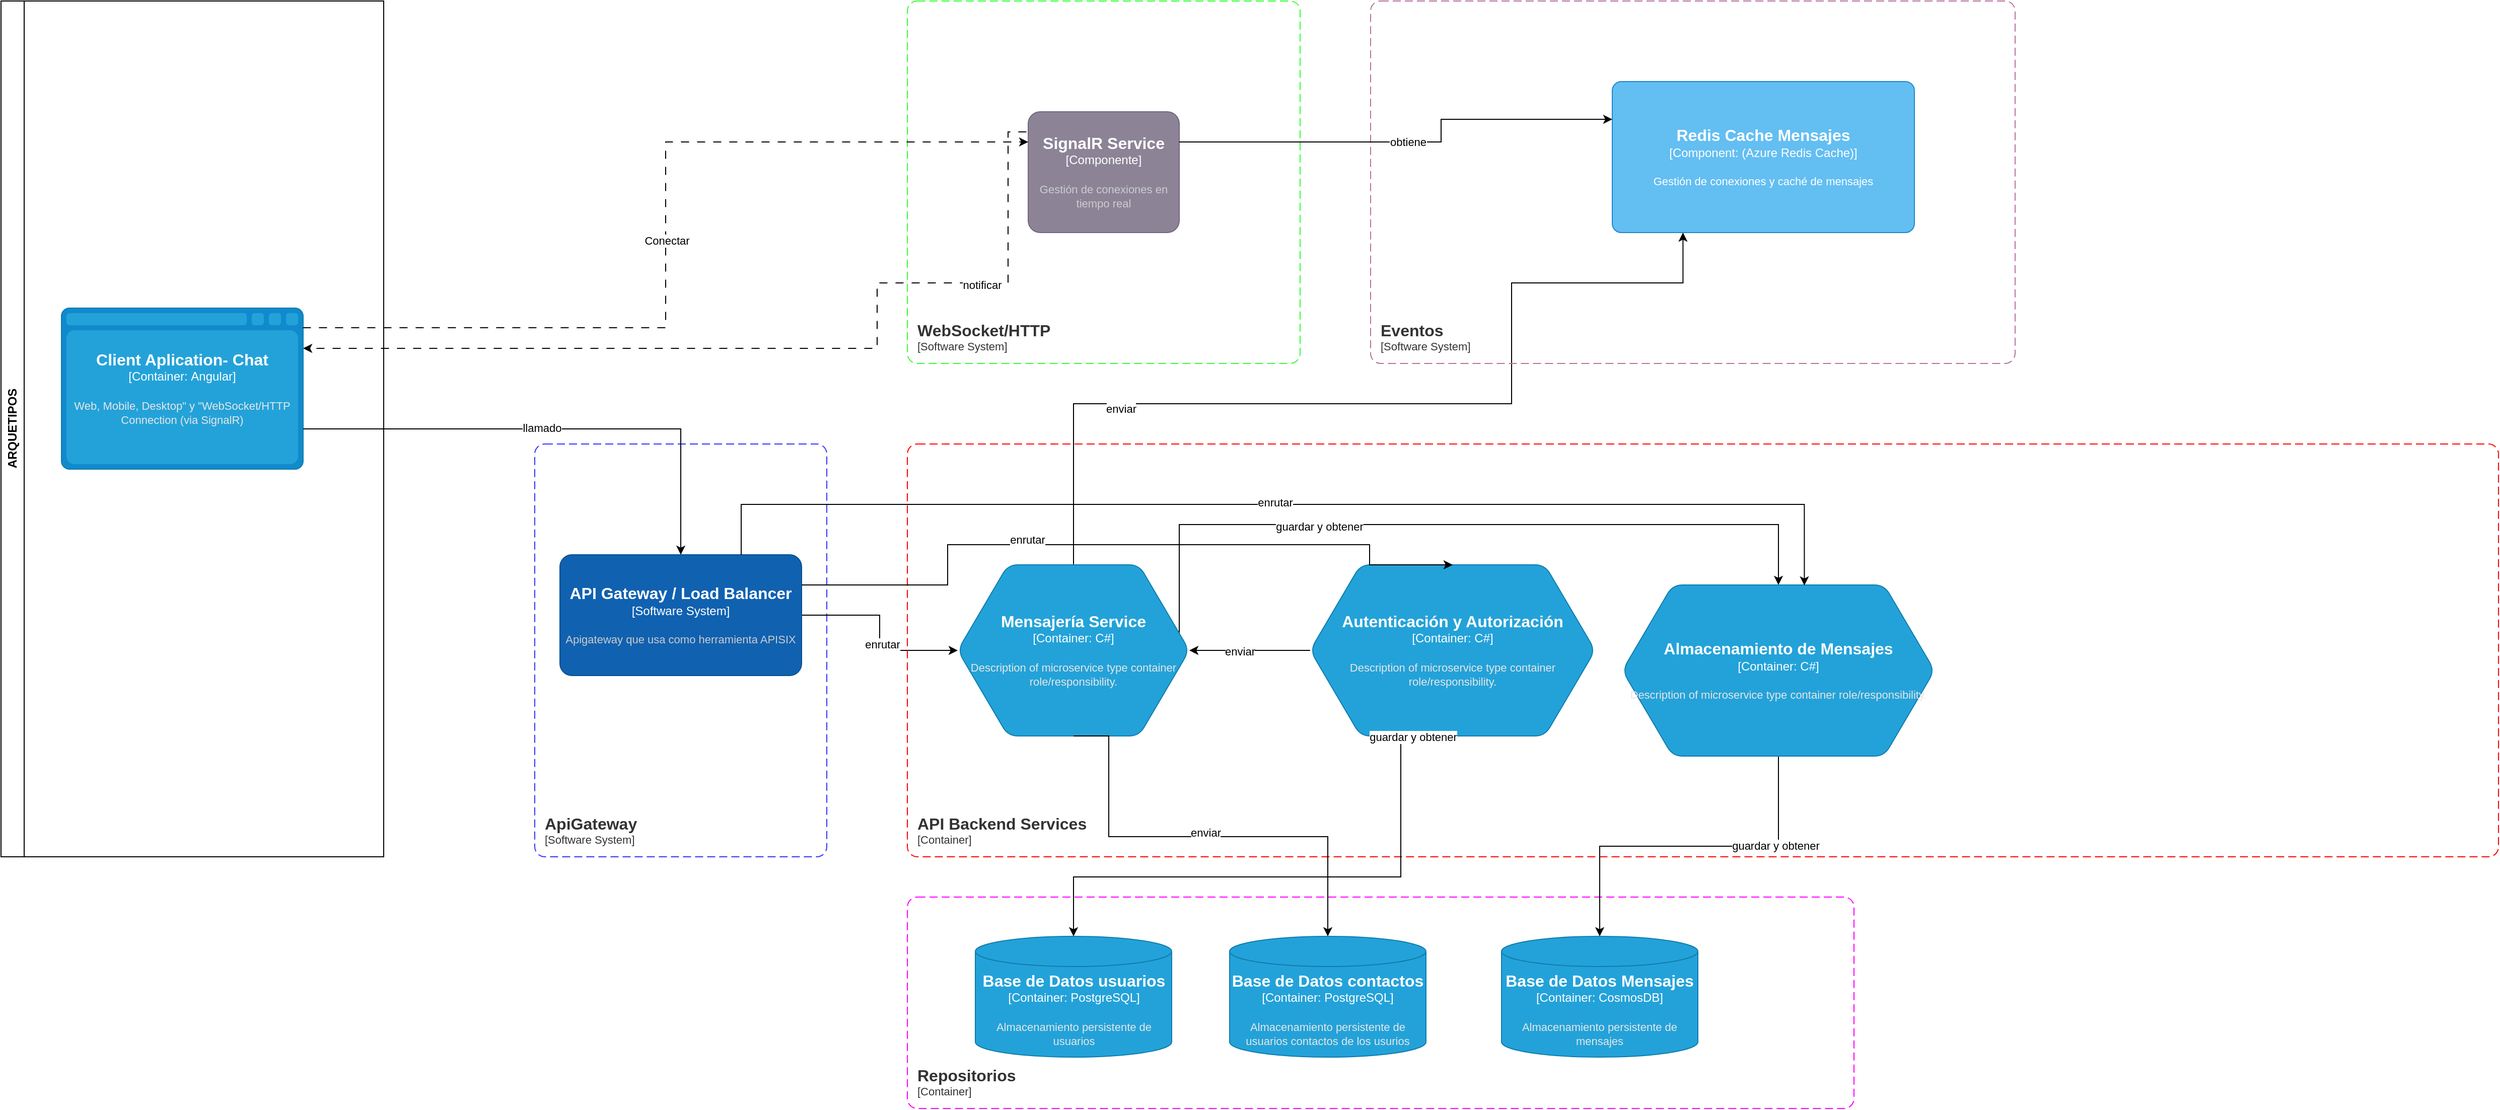 <mxfile version="24.7.12">
  <diagram name="Página-1" id="nyKuOgUTFun6SCa8rSzU">
    <mxGraphModel dx="3217" dy="1287" grid="1" gridSize="10" guides="1" tooltips="1" connect="1" arrows="1" fold="1" page="1" pageScale="1" pageWidth="827" pageHeight="1169" math="0" shadow="0">
      <root>
        <mxCell id="0" />
        <mxCell id="1" parent="0" />
        <mxCell id="nwlU-YDam0vRjaBJBYIT-4" value="ARQUETIPOS" style="swimlane;horizontal=0;whiteSpace=wrap;html=1;" parent="1" vertex="1">
          <mxGeometry x="-390" y="120" width="380" height="850" as="geometry">
            <mxRectangle x="-390" y="120" width="40" height="240" as="alternateBounds" />
          </mxGeometry>
        </mxCell>
        <object placeholders="1" c4Name="Client Aplication- Chat" c4Type="Container" c4Technology="Angular" c4Description="Web, Mobile, Desktop&quot; y &quot;WebSocket/HTTP Connection (via SignalR)" label="&lt;font style=&quot;font-size: 16px&quot;&gt;&lt;b&gt;%c4Name%&lt;/b&gt;&lt;/font&gt;&lt;div&gt;[%c4Type%:&amp;nbsp;%c4Technology%]&lt;/div&gt;&lt;br&gt;&lt;div&gt;&lt;font style=&quot;font-size: 11px&quot;&gt;&lt;font color=&quot;#E6E6E6&quot;&gt;%c4Description%&lt;/font&gt;&lt;/div&gt;" id="nwlU-YDam0vRjaBJBYIT-2">
          <mxCell style="shape=mxgraph.c4.webBrowserContainer2;whiteSpace=wrap;html=1;boundedLbl=1;rounded=0;labelBackgroundColor=none;strokeColor=#118ACD;fillColor=#23A2D9;strokeColor=#118ACD;strokeColor2=#0E7DAD;fontSize=12;fontColor=#ffffff;align=center;metaEdit=1;points=[[0.5,0,0],[1,0.25,0],[1,0.5,0],[1,0.75,0],[0.5,1,0],[0,0.75,0],[0,0.5,0],[0,0.25,0]];resizable=0;" parent="nwlU-YDam0vRjaBJBYIT-4" vertex="1">
            <mxGeometry x="60" y="305" width="240" height="160" as="geometry" />
          </mxCell>
        </object>
        <object placeholders="1" c4Name="ApiGateway" c4Type="SystemScopeBoundary" c4Application="Software System" label="&lt;font style=&quot;font-size: 16px&quot;&gt;&lt;b&gt;&lt;div style=&quot;text-align: left&quot;&gt;%c4Name%&lt;/div&gt;&lt;/b&gt;&lt;/font&gt;&lt;div style=&quot;text-align: left&quot;&gt;[%c4Application%]&lt;/div&gt;" id="nwlU-YDam0vRjaBJBYIT-12">
          <mxCell style="rounded=1;fontSize=11;whiteSpace=wrap;html=1;dashed=1;arcSize=20;fillColor=none;strokeColor=#3333FF;fontColor=#333333;labelBackgroundColor=none;align=left;verticalAlign=bottom;labelBorderColor=none;spacingTop=0;spacing=10;dashPattern=8 4;metaEdit=1;rotatable=0;perimeter=rectanglePerimeter;noLabel=0;labelPadding=0;allowArrows=0;connectable=0;expand=0;recursiveResize=0;editable=1;pointerEvents=0;absoluteArcSize=1;points=[[0.25,0,0],[0.5,0,0],[0.75,0,0],[1,0.25,0],[1,0.5,0],[1,0.75,0],[0.75,1,0],[0.5,1,0],[0.25,1,0],[0,0.75,0],[0,0.5,0],[0,0.25,0]];" parent="1" vertex="1">
            <mxGeometry x="140" y="560" width="290" height="410" as="geometry" />
          </mxCell>
        </object>
        <mxCell id="nwlU-YDam0vRjaBJBYIT-18" style="edgeStyle=orthogonalEdgeStyle;rounded=0;orthogonalLoop=1;jettySize=auto;html=1;" parent="1" source="nwlU-YDam0vRjaBJBYIT-13" target="nwlU-YDam0vRjaBJBYIT-17" edge="1">
          <mxGeometry relative="1" as="geometry" />
        </mxCell>
        <mxCell id="nwlU-YDam0vRjaBJBYIT-73" value="enrutar" style="edgeLabel;html=1;align=center;verticalAlign=middle;resizable=0;points=[];" parent="nwlU-YDam0vRjaBJBYIT-18" vertex="1" connectable="0">
          <mxGeometry x="0.119" y="2" relative="1" as="geometry">
            <mxPoint as="offset" />
          </mxGeometry>
        </mxCell>
        <object placeholders="1" c4Name="API Gateway / Load Balancer      " c4Type="Software System" c4Description="Apigateway que usa como herramienta APISIX" label="&lt;font style=&quot;font-size: 16px&quot;&gt;&lt;b&gt;%c4Name%&lt;/b&gt;&lt;/font&gt;&lt;div&gt;[%c4Type%]&lt;/div&gt;&lt;br&gt;&lt;div&gt;&lt;font style=&quot;font-size: 11px&quot;&gt;&lt;font color=&quot;#cccccc&quot;&gt;%c4Description%&lt;/font&gt;&lt;/div&gt;" id="nwlU-YDam0vRjaBJBYIT-13">
          <mxCell style="rounded=1;whiteSpace=wrap;html=1;labelBackgroundColor=none;fillColor=#1061B0;fontColor=#ffffff;align=center;arcSize=10;strokeColor=#0D5091;metaEdit=1;resizable=0;points=[[0.25,0,0],[0.5,0,0],[0.75,0,0],[1,0.25,0],[1,0.5,0],[1,0.75,0],[0.75,1,0],[0.5,1,0],[0.25,1,0],[0,0.75,0],[0,0.5,0],[0,0.25,0]];" parent="1" vertex="1">
            <mxGeometry x="165" y="670" width="240" height="120" as="geometry" />
          </mxCell>
        </object>
        <mxCell id="nwlU-YDam0vRjaBJBYIT-15" style="edgeStyle=orthogonalEdgeStyle;rounded=0;orthogonalLoop=1;jettySize=auto;html=1;exitX=1;exitY=0.75;exitDx=0;exitDy=0;exitPerimeter=0;" parent="1" source="nwlU-YDam0vRjaBJBYIT-2" target="nwlU-YDam0vRjaBJBYIT-13" edge="1">
          <mxGeometry relative="1" as="geometry" />
        </mxCell>
        <mxCell id="nwlU-YDam0vRjaBJBYIT-72" value="llamado" style="edgeLabel;html=1;align=center;verticalAlign=middle;resizable=0;points=[];" parent="nwlU-YDam0vRjaBJBYIT-15" vertex="1" connectable="0">
          <mxGeometry x="-0.052" y="1" relative="1" as="geometry">
            <mxPoint as="offset" />
          </mxGeometry>
        </mxCell>
        <object placeholders="1" c4Name="API Backend Services" c4Type="ContainerScopeBoundary" c4Application="Container" label="&lt;font style=&quot;font-size: 16px&quot;&gt;&lt;b&gt;&lt;div style=&quot;text-align: left&quot;&gt;%c4Name%&lt;/div&gt;&lt;/b&gt;&lt;/font&gt;&lt;div style=&quot;text-align: left&quot;&gt;[%c4Application%]&lt;/div&gt;" id="nwlU-YDam0vRjaBJBYIT-16">
          <mxCell style="rounded=1;fontSize=11;whiteSpace=wrap;html=1;dashed=1;arcSize=20;fillColor=none;strokeColor=#FF0000;fontColor=#333333;labelBackgroundColor=none;align=left;verticalAlign=bottom;labelBorderColor=none;spacingTop=0;spacing=10;dashPattern=8 4;metaEdit=1;rotatable=0;perimeter=rectanglePerimeter;noLabel=0;labelPadding=0;allowArrows=0;connectable=0;expand=0;recursiveResize=0;editable=1;pointerEvents=0;absoluteArcSize=1;points=[[0.25,0,0],[0.5,0,0],[0.75,0,0],[1,0.25,0],[1,0.5,0],[1,0.75,0],[0.75,1,0],[0.5,1,0],[0.25,1,0],[0,0.75,0],[0,0.5,0],[0,0.25,0]];" parent="1" vertex="1">
            <mxGeometry x="510" y="560" width="1580" height="410" as="geometry" />
          </mxCell>
        </object>
        <mxCell id="nwlU-YDam0vRjaBJBYIT-23" style="edgeStyle=orthogonalEdgeStyle;rounded=0;orthogonalLoop=1;jettySize=auto;html=1;entryX=0.234;entryY=1;entryDx=0;entryDy=0;entryPerimeter=0;" parent="1" source="nwlU-YDam0vRjaBJBYIT-17" target="nwlU-YDam0vRjaBJBYIT-54" edge="1">
          <mxGeometry relative="1" as="geometry">
            <Array as="points">
              <mxPoint x="675" y="520" />
              <mxPoint x="1110" y="520" />
              <mxPoint x="1110" y="400" />
              <mxPoint x="1280" y="400" />
            </Array>
          </mxGeometry>
        </mxCell>
        <mxCell id="nwlU-YDam0vRjaBJBYIT-74" value="enviar" style="edgeLabel;html=1;align=center;verticalAlign=middle;resizable=0;points=[];" parent="nwlU-YDam0vRjaBJBYIT-23" vertex="1" connectable="0">
          <mxGeometry x="-0.557" y="-5" relative="1" as="geometry">
            <mxPoint as="offset" />
          </mxGeometry>
        </mxCell>
        <mxCell id="nwlU-YDam0vRjaBJBYIT-32" style="edgeStyle=orthogonalEdgeStyle;rounded=0;orthogonalLoop=1;jettySize=auto;html=1;entryX=0.5;entryY=0;entryDx=0;entryDy=0;entryPerimeter=0;" parent="1" source="nwlU-YDam0vRjaBJBYIT-17" target="nwlU-YDam0vRjaBJBYIT-41" edge="1">
          <mxGeometry relative="1" as="geometry">
            <mxPoint x="1170" y="820" as="targetPoint" />
            <Array as="points">
              <mxPoint x="780" y="640" />
              <mxPoint x="1375" y="640" />
            </Array>
          </mxGeometry>
        </mxCell>
        <mxCell id="nwlU-YDam0vRjaBJBYIT-75" value="guardar y obtener" style="edgeLabel;html=1;align=center;verticalAlign=middle;resizable=0;points=[];" parent="nwlU-YDam0vRjaBJBYIT-32" vertex="1" connectable="0">
          <mxGeometry x="-0.354" y="-2" relative="1" as="geometry">
            <mxPoint as="offset" />
          </mxGeometry>
        </mxCell>
        <object placeholders="1" c4Name="Mensajería Service" c4Type="Container" c4Technology="C#" c4Description="Description of microservice type container role/responsibility." label="&lt;font style=&quot;font-size: 16px&quot;&gt;&lt;b&gt;%c4Name%&lt;/b&gt;&lt;/font&gt;&lt;div&gt;[%c4Type%:&amp;nbsp;%c4Technology%]&lt;/div&gt;&lt;br&gt;&lt;div&gt;&lt;font style=&quot;font-size: 11px&quot;&gt;&lt;font color=&quot;#E6E6E6&quot;&gt;%c4Description%&lt;/font&gt;&lt;/div&gt;" id="nwlU-YDam0vRjaBJBYIT-17">
          <mxCell style="shape=hexagon;size=50;perimeter=hexagonPerimeter2;whiteSpace=wrap;html=1;fixedSize=1;rounded=1;labelBackgroundColor=none;fillColor=#23A2D9;fontSize=12;fontColor=#ffffff;align=center;strokeColor=#0E7DAD;metaEdit=1;points=[[0.5,0,0],[1,0.25,0],[1,0.5,0],[1,0.75,0],[0.5,1,0],[0,0.75,0],[0,0.5,0],[0,0.25,0]];resizable=1;" parent="1" vertex="1">
            <mxGeometry x="560" y="680" width="230" height="170" as="geometry" />
          </mxCell>
        </object>
        <object placeholders="1" c4Name="WebSocket/HTTP" c4Type="SystemScopeBoundary" c4Application="Software System" label="&lt;font style=&quot;font-size: 16px&quot;&gt;&lt;b&gt;&lt;div style=&quot;text-align: left&quot;&gt;%c4Name%&lt;/div&gt;&lt;/b&gt;&lt;/font&gt;&lt;div style=&quot;text-align: left&quot;&gt;[%c4Application%]&lt;/div&gt;" id="nwlU-YDam0vRjaBJBYIT-20">
          <mxCell style="rounded=1;fontSize=11;whiteSpace=wrap;html=1;dashed=1;arcSize=20;fillColor=none;strokeColor=#33FF33;fontColor=#333333;labelBackgroundColor=none;align=left;verticalAlign=bottom;labelBorderColor=none;spacingTop=0;spacing=10;dashPattern=8 4;metaEdit=1;rotatable=0;perimeter=rectanglePerimeter;noLabel=0;labelPadding=0;allowArrows=0;connectable=0;expand=0;recursiveResize=0;editable=1;pointerEvents=0;absoluteArcSize=1;points=[[0.25,0,0],[0.5,0,0],[0.75,0,0],[1,0.25,0],[1,0.5,0],[1,0.75,0],[0.75,1,0],[0.5,1,0],[0.25,1,0],[0,0.75,0],[0,0.5,0],[0,0.25,0]];" parent="1" vertex="1">
            <mxGeometry x="510" y="120" width="390" height="360" as="geometry" />
          </mxCell>
        </object>
        <object placeholders="1" c4Name="SignalR Service" c4Description="Gestión de conexiones en tiempo real" label="&lt;font style=&quot;font-size: 16px&quot;&gt;&lt;b&gt;%c4Name%&lt;/b&gt;&lt;/font&gt;&lt;div&gt;[%c4Type%]&lt;/div&gt;&lt;br&gt;&lt;div&gt;&lt;font style=&quot;font-size: 11px&quot;&gt;&lt;font color=&quot;#cccccc&quot;&gt;%c4Description%&lt;/font&gt;&lt;/div&gt;" c4Type="Componente" id="nwlU-YDam0vRjaBJBYIT-21">
          <mxCell style="rounded=1;whiteSpace=wrap;html=1;labelBackgroundColor=none;fillColor=#8C8496;fontColor=#ffffff;align=center;arcSize=10;strokeColor=#736782;metaEdit=1;resizable=1;points=[[0.25,0,0],[0.5,0,0],[0.75,0,0],[1,0.25,0],[1,0.5,0],[1,0.75,0],[0.75,1,0],[0.5,1,0],[0.25,1,0],[0,0.75,0],[0,0.5,0],[0,0.25,0]];" parent="1" vertex="1">
            <mxGeometry x="630" y="230" width="150" height="120" as="geometry" />
          </mxCell>
        </object>
        <mxCell id="nwlU-YDam0vRjaBJBYIT-29" style="edgeStyle=orthogonalEdgeStyle;rounded=0;orthogonalLoop=1;jettySize=auto;html=1;entryX=0;entryY=0.25;entryDx=0;entryDy=0;entryPerimeter=0;flowAnimation=1;exitX=0.981;exitY=0.122;exitDx=0;exitDy=0;exitPerimeter=0;" parent="1" source="nwlU-YDam0vRjaBJBYIT-2" target="nwlU-YDam0vRjaBJBYIT-21" edge="1">
          <mxGeometry relative="1" as="geometry">
            <mxPoint x="60.0" y="380" as="sourcePoint" />
            <mxPoint x="337.5" y="-70" as="targetPoint" />
          </mxGeometry>
        </mxCell>
        <mxCell id="nwlU-YDam0vRjaBJBYIT-88" value="Conectar" style="edgeLabel;html=1;align=center;verticalAlign=middle;resizable=0;points=[];" parent="nwlU-YDam0vRjaBJBYIT-29" vertex="1" connectable="0">
          <mxGeometry x="-0.008" y="-1" relative="1" as="geometry">
            <mxPoint as="offset" />
          </mxGeometry>
        </mxCell>
        <object placeholders="1" c4Name="Repositorios" c4Type="ContainerScopeBoundary" c4Application="Container" label="&lt;font style=&quot;font-size: 16px&quot;&gt;&lt;b&gt;&lt;div style=&quot;text-align: left&quot;&gt;%c4Name%&lt;/div&gt;&lt;/b&gt;&lt;/font&gt;&lt;div style=&quot;text-align: left&quot;&gt;[%c4Application%]&lt;/div&gt;" id="nwlU-YDam0vRjaBJBYIT-30">
          <mxCell style="rounded=1;fontSize=11;whiteSpace=wrap;html=1;dashed=1;arcSize=20;fillColor=none;strokeColor=#FF00FF;fontColor=#333333;labelBackgroundColor=none;align=left;verticalAlign=bottom;labelBorderColor=none;spacingTop=0;spacing=10;dashPattern=8 4;metaEdit=1;rotatable=0;perimeter=rectanglePerimeter;noLabel=0;labelPadding=0;allowArrows=0;connectable=0;expand=0;recursiveResize=0;editable=1;pointerEvents=0;absoluteArcSize=1;points=[[0.25,0,0],[0.5,0,0],[0.75,0,0],[1,0.25,0],[1,0.5,0],[1,0.75,0],[0.75,1,0],[0.5,1,0],[0.25,1,0],[0,0.75,0],[0,0.5,0],[0,0.25,0]];" parent="1" vertex="1">
            <mxGeometry x="510" y="1010" width="940" height="210" as="geometry" />
          </mxCell>
        </object>
        <object placeholders="1" c4Name="Base de Datos usuarios" c4Type="Container" c4Technology="PostgreSQL" c4Description="Almacenamiento persistente de usuarios " label="&lt;font style=&quot;font-size: 16px&quot;&gt;&lt;b&gt;%c4Name%&lt;/b&gt;&lt;/font&gt;&lt;div&gt;[%c4Type%:&amp;nbsp;%c4Technology%]&lt;/div&gt;&lt;br&gt;&lt;div&gt;&lt;font style=&quot;font-size: 11px&quot;&gt;&lt;font color=&quot;#E6E6E6&quot;&gt;%c4Description%&lt;/font&gt;&lt;/div&gt;" id="nwlU-YDam0vRjaBJBYIT-31">
          <mxCell style="shape=cylinder3;size=15;whiteSpace=wrap;html=1;boundedLbl=1;rounded=0;labelBackgroundColor=none;fillColor=#23A2D9;fontSize=12;fontColor=#ffffff;align=center;strokeColor=#0E7DAD;metaEdit=1;points=[[0.5,0,0],[1,0.25,0],[1,0.5,0],[1,0.75,0],[0.5,1,0],[0,0.75,0],[0,0.5,0],[0,0.25,0]];resizable=1;" parent="1" vertex="1">
            <mxGeometry x="577.5" y="1049" width="195" height="120" as="geometry" />
          </mxCell>
        </object>
        <object placeholders="1" c4Name="Eventos" c4Type="SystemScopeBoundary" c4Application="Software System" label="&lt;font style=&quot;font-size: 16px&quot;&gt;&lt;b&gt;&lt;div style=&quot;text-align: left&quot;&gt;%c4Name%&lt;/div&gt;&lt;/b&gt;&lt;/font&gt;&lt;div style=&quot;text-align: left&quot;&gt;[%c4Application%]&lt;/div&gt;" id="nwlU-YDam0vRjaBJBYIT-34">
          <mxCell style="rounded=1;fontSize=11;whiteSpace=wrap;html=1;dashed=1;arcSize=20;fillColor=none;strokeColor=#B5739D;fontColor=#333333;labelBackgroundColor=none;align=left;verticalAlign=bottom;labelBorderColor=none;spacingTop=0;spacing=10;dashPattern=8 4;metaEdit=1;rotatable=0;perimeter=rectanglePerimeter;noLabel=0;labelPadding=0;allowArrows=0;connectable=0;expand=0;recursiveResize=0;editable=1;pointerEvents=0;absoluteArcSize=1;points=[[0.25,0,0],[0.5,0,0],[0.75,0,0],[1,0.25,0],[1,0.5,0],[1,0.75,0],[0.75,1,0],[0.5,1,0],[0.25,1,0],[0,0.75,0],[0,0.5,0],[0,0.25,0]];" parent="1" vertex="1">
            <mxGeometry x="970" y="120" width="640" height="360" as="geometry" />
          </mxCell>
        </object>
        <mxCell id="kYV0gNenm-wS1p1K6AcR-10" value="" style="edgeStyle=orthogonalEdgeStyle;rounded=0;orthogonalLoop=1;jettySize=auto;html=1;" parent="1" source="nwlU-YDam0vRjaBJBYIT-36" target="nwlU-YDam0vRjaBJBYIT-17" edge="1">
          <mxGeometry relative="1" as="geometry" />
        </mxCell>
        <mxCell id="kYV0gNenm-wS1p1K6AcR-15" value="enviar" style="edgeLabel;html=1;align=center;verticalAlign=middle;resizable=0;points=[];" parent="kYV0gNenm-wS1p1K6AcR-10" vertex="1" connectable="0">
          <mxGeometry x="0.178" y="1" relative="1" as="geometry">
            <mxPoint as="offset" />
          </mxGeometry>
        </mxCell>
        <object placeholders="1" c4Name="Autenticación y Autorización" c4Type="Container" c4Technology="C#" c4Description="Description of microservice type container role/responsibility." label="&lt;font style=&quot;font-size: 16px&quot;&gt;&lt;b&gt;%c4Name%&lt;/b&gt;&lt;/font&gt;&lt;div&gt;[%c4Type%:&amp;nbsp;%c4Technology%]&lt;/div&gt;&lt;br&gt;&lt;div&gt;&lt;font style=&quot;font-size: 11px&quot;&gt;&lt;font color=&quot;#E6E6E6&quot;&gt;%c4Description%&lt;/font&gt;&lt;/div&gt;" id="nwlU-YDam0vRjaBJBYIT-36">
          <mxCell style="shape=hexagon;size=50;perimeter=hexagonPerimeter2;whiteSpace=wrap;html=1;fixedSize=1;rounded=1;labelBackgroundColor=none;fillColor=#23A2D9;fontSize=12;fontColor=#ffffff;align=center;strokeColor=#0E7DAD;metaEdit=1;points=[[0.5,0,0],[1,0.25,0],[1,0.5,0],[1,0.75,0],[0.5,1,0],[0,0.75,0],[0,0.5,0],[0,0.25,0]];resizable=1" parent="1" vertex="1">
            <mxGeometry x="910" y="680" width="283" height="170" as="geometry" />
          </mxCell>
        </object>
        <mxCell id="kYV0gNenm-wS1p1K6AcR-11" style="edgeStyle=orthogonalEdgeStyle;rounded=0;orthogonalLoop=1;jettySize=auto;html=1;exitX=0.5;exitY=1;exitDx=0;exitDy=0;exitPerimeter=0;" parent="1" source="nwlU-YDam0vRjaBJBYIT-41" target="kYV0gNenm-wS1p1K6AcR-3" edge="1">
          <mxGeometry relative="1" as="geometry" />
        </mxCell>
        <mxCell id="kYV0gNenm-wS1p1K6AcR-12" value="guardar y obtener" style="edgeLabel;html=1;align=center;verticalAlign=middle;resizable=0;points=[];" parent="kYV0gNenm-wS1p1K6AcR-11" vertex="1" connectable="0">
          <mxGeometry x="-0.487" y="-1" relative="1" as="geometry">
            <mxPoint x="-1" as="offset" />
          </mxGeometry>
        </mxCell>
        <object placeholders="1" c4Name="Almacenamiento de Mensajes" c4Type="Container" c4Technology="C#" c4Description="Description of microservice type container role/responsibility." label="&lt;font style=&quot;font-size: 16px&quot;&gt;&lt;b&gt;%c4Name%&lt;/b&gt;&lt;/font&gt;&lt;div&gt;[%c4Type%:&amp;nbsp;%c4Technology%]&lt;/div&gt;&lt;br&gt;&lt;div&gt;&lt;font style=&quot;font-size: 11px&quot;&gt;&lt;font color=&quot;#E6E6E6&quot;&gt;%c4Description%&lt;/font&gt;&lt;/div&gt;" id="nwlU-YDam0vRjaBJBYIT-41">
          <mxCell style="shape=hexagon;size=50;perimeter=hexagonPerimeter2;whiteSpace=wrap;html=1;fixedSize=1;rounded=1;labelBackgroundColor=none;fillColor=#23A2D9;fontSize=12;fontColor=#ffffff;align=center;strokeColor=#0E7DAD;metaEdit=1;points=[[0.5,0,0],[1,0.25,0],[1,0.5,0],[1,0.75,0],[0.5,1,0],[0,0.75,0],[0,0.5,0],[0,0.25,0]];resizable=1" parent="1" vertex="1">
            <mxGeometry x="1220" y="700" width="310" height="170" as="geometry" />
          </mxCell>
        </object>
        <object placeholders="1" c4Name="Redis Cache Mensajes" c4Type="Component" c4Technology="(Azure Redis Cache)" c4Description="Gestión de conexiones y caché de mensajes" label="&lt;font style=&quot;font-size: 16px&quot;&gt;&lt;b&gt;%c4Name%&lt;/b&gt;&lt;/font&gt;&lt;div&gt;[%c4Type%: %c4Technology%]&lt;/div&gt;&lt;br&gt;&lt;div&gt;&lt;font style=&quot;font-size: 11px&quot;&gt;%c4Description%&lt;/font&gt;&lt;/div&gt;" id="nwlU-YDam0vRjaBJBYIT-54">
          <mxCell style="rounded=1;whiteSpace=wrap;html=1;labelBackgroundColor=none;fillColor=#63BEF2;fontColor=#ffffff;align=center;arcSize=6;strokeColor=#2086C9;metaEdit=1;resizable=1;points=[[0.25,0,0],[0.5,0,0],[0.75,0,0],[1,0.25,0],[1,0.5,0],[1,0.75,0],[0.75,1,0],[0.5,1,0],[0.25,1,0],[0,0.75,0],[0,0.5,0],[0,0.25,0]];" parent="1" vertex="1">
            <mxGeometry x="1210" y="200" width="300" height="150" as="geometry" />
          </mxCell>
        </object>
        <mxCell id="nwlU-YDam0vRjaBJBYIT-56" style="edgeStyle=orthogonalEdgeStyle;rounded=0;orthogonalLoop=1;jettySize=auto;html=1;entryX=1;entryY=0.25;entryDx=0;entryDy=0;entryPerimeter=0;flowAnimation=1;exitX=0;exitY=0.25;exitDx=0;exitDy=0;exitPerimeter=0;" parent="1" target="nwlU-YDam0vRjaBJBYIT-2" edge="1">
          <mxGeometry relative="1" as="geometry">
            <Array as="points">
              <mxPoint x="610" y="250" />
              <mxPoint x="610" y="400" />
              <mxPoint x="480" y="400" />
              <mxPoint x="480" y="465" />
            </Array>
            <mxPoint x="632.5" y="250" as="sourcePoint" />
            <mxPoint x="-80" y="495" as="targetPoint" />
          </mxGeometry>
        </mxCell>
        <mxCell id="nwlU-YDam0vRjaBJBYIT-87" value="notificar" style="edgeLabel;html=1;align=center;verticalAlign=middle;resizable=0;points=[];" parent="nwlU-YDam0vRjaBJBYIT-56" vertex="1" connectable="0">
          <mxGeometry x="-0.577" y="2" relative="1" as="geometry">
            <mxPoint as="offset" />
          </mxGeometry>
        </mxCell>
        <object placeholders="1" c4Name="Base de Datos contactos" c4Type="Container" c4Technology="PostgreSQL" c4Description="Almacenamiento persistente de usuarios contactos de los usurios" label="&lt;font style=&quot;font-size: 16px&quot;&gt;&lt;b&gt;%c4Name%&lt;/b&gt;&lt;/font&gt;&lt;div&gt;[%c4Type%:&amp;nbsp;%c4Technology%]&lt;/div&gt;&lt;br&gt;&lt;div&gt;&lt;font style=&quot;font-size: 11px&quot;&gt;&lt;font color=&quot;#E6E6E6&quot;&gt;%c4Description%&lt;/font&gt;&lt;/div&gt;" id="nwlU-YDam0vRjaBJBYIT-57">
          <mxCell style="shape=cylinder3;size=15;whiteSpace=wrap;html=1;boundedLbl=1;rounded=0;labelBackgroundColor=none;fillColor=#23A2D9;fontSize=12;fontColor=#ffffff;align=center;strokeColor=#0E7DAD;metaEdit=1;points=[[0.5,0,0],[1,0.25,0],[1,0.5,0],[1,0.75,0],[0.5,1,0],[0,0.75,0],[0,0.5,0],[0,0.25,0]];resizable=1;" parent="1" vertex="1">
            <mxGeometry x="830" y="1049" width="195" height="120" as="geometry" />
          </mxCell>
        </object>
        <mxCell id="nwlU-YDam0vRjaBJBYIT-59" style="edgeStyle=orthogonalEdgeStyle;rounded=0;orthogonalLoop=1;jettySize=auto;html=1;entryX=0.5;entryY=0;entryDx=0;entryDy=0;entryPerimeter=0;exitX=0.5;exitY=1;exitDx=0;exitDy=0;exitPerimeter=0;" parent="1" source="nwlU-YDam0vRjaBJBYIT-36" target="nwlU-YDam0vRjaBJBYIT-31" edge="1">
          <mxGeometry relative="1" as="geometry">
            <Array as="points">
              <mxPoint x="1000" y="850" />
              <mxPoint x="1000" y="990" />
              <mxPoint x="675" y="990" />
            </Array>
          </mxGeometry>
        </mxCell>
        <mxCell id="nwlU-YDam0vRjaBJBYIT-81" value="guardar y obtener" style="edgeLabel;html=1;align=center;verticalAlign=middle;resizable=0;points=[];" parent="nwlU-YDam0vRjaBJBYIT-59" vertex="1" connectable="0">
          <mxGeometry x="-0.863" relative="1" as="geometry">
            <mxPoint y="1" as="offset" />
          </mxGeometry>
        </mxCell>
        <object placeholders="1" c4Name="Base de Datos Mensajes" c4Type="Container" c4Technology="CosmosDB" c4Description="Almacenamiento persistente de mensajes" label="&lt;font style=&quot;font-size: 16px&quot;&gt;&lt;b&gt;%c4Name%&lt;/b&gt;&lt;/font&gt;&lt;div&gt;[%c4Type%:&amp;nbsp;%c4Technology%]&lt;/div&gt;&lt;br&gt;&lt;div&gt;&lt;font style=&quot;font-size: 11px&quot;&gt;&lt;font color=&quot;#E6E6E6&quot;&gt;%c4Description%&lt;/font&gt;&lt;/div&gt;" id="kYV0gNenm-wS1p1K6AcR-3">
          <mxCell style="shape=cylinder3;size=15;whiteSpace=wrap;html=1;boundedLbl=1;rounded=0;labelBackgroundColor=none;fillColor=#23A2D9;fontSize=12;fontColor=#ffffff;align=center;strokeColor=#0E7DAD;metaEdit=1;points=[[0.5,0,0],[1,0.25,0],[1,0.5,0],[1,0.75,0],[0.5,1,0],[0,0.75,0],[0,0.5,0],[0,0.25,0]];resizable=1;" parent="1" vertex="1">
            <mxGeometry x="1100" y="1049" width="195" height="120" as="geometry" />
          </mxCell>
        </object>
        <mxCell id="kYV0gNenm-wS1p1K6AcR-4" style="edgeStyle=orthogonalEdgeStyle;rounded=0;orthogonalLoop=1;jettySize=auto;html=1;exitX=1;exitY=0.25;exitDx=0;exitDy=0;exitPerimeter=0;entryX=0.5;entryY=0;entryDx=0;entryDy=0;entryPerimeter=0;" parent="1" source="nwlU-YDam0vRjaBJBYIT-13" target="nwlU-YDam0vRjaBJBYIT-36" edge="1">
          <mxGeometry relative="1" as="geometry">
            <Array as="points">
              <mxPoint x="550" y="700" />
              <mxPoint x="550" y="660" />
              <mxPoint x="969" y="660" />
            </Array>
          </mxGeometry>
        </mxCell>
        <mxCell id="kYV0gNenm-wS1p1K6AcR-5" value="enrutar" style="edgeLabel;html=1;align=center;verticalAlign=middle;resizable=0;points=[];" parent="kYV0gNenm-wS1p1K6AcR-4" vertex="1" connectable="0">
          <mxGeometry x="-0.253" y="5" relative="1" as="geometry">
            <mxPoint as="offset" />
          </mxGeometry>
        </mxCell>
        <mxCell id="kYV0gNenm-wS1p1K6AcR-6" style="edgeStyle=orthogonalEdgeStyle;rounded=0;orthogonalLoop=1;jettySize=auto;html=1;exitX=0.75;exitY=0;exitDx=0;exitDy=0;exitPerimeter=0;entryX=0.583;entryY=0.003;entryDx=0;entryDy=0;entryPerimeter=0;" parent="1" source="nwlU-YDam0vRjaBJBYIT-13" target="nwlU-YDam0vRjaBJBYIT-41" edge="1">
          <mxGeometry relative="1" as="geometry">
            <Array as="points">
              <mxPoint x="345" y="620" />
              <mxPoint x="1401" y="620" />
            </Array>
          </mxGeometry>
        </mxCell>
        <mxCell id="kYV0gNenm-wS1p1K6AcR-7" value="enrutar" style="edgeLabel;html=1;align=center;verticalAlign=middle;resizable=0;points=[];" parent="kYV0gNenm-wS1p1K6AcR-6" vertex="1" connectable="0">
          <mxGeometry x="-0.022" y="2" relative="1" as="geometry">
            <mxPoint as="offset" />
          </mxGeometry>
        </mxCell>
        <mxCell id="kYV0gNenm-wS1p1K6AcR-8" value="obtiene" style="edgeStyle=orthogonalEdgeStyle;rounded=0;orthogonalLoop=1;jettySize=auto;html=1;exitX=1;exitY=0.25;exitDx=0;exitDy=0;exitPerimeter=0;entryX=0;entryY=0.25;entryDx=0;entryDy=0;entryPerimeter=0;" parent="1" source="nwlU-YDam0vRjaBJBYIT-21" target="nwlU-YDam0vRjaBJBYIT-54" edge="1">
          <mxGeometry relative="1" as="geometry">
            <mxPoint x="690.0" y="252.5" as="sourcePoint" />
            <mxPoint x="1120" y="230" as="targetPoint" />
            <Array as="points">
              <mxPoint x="1040" y="260" />
              <mxPoint x="1040" y="238" />
            </Array>
          </mxGeometry>
        </mxCell>
        <mxCell id="kYV0gNenm-wS1p1K6AcR-13" style="edgeStyle=orthogonalEdgeStyle;rounded=0;orthogonalLoop=1;jettySize=auto;html=1;exitX=0.5;exitY=1;exitDx=0;exitDy=0;exitPerimeter=0;entryX=0.5;entryY=0;entryDx=0;entryDy=0;entryPerimeter=0;" parent="1" source="nwlU-YDam0vRjaBJBYIT-17" target="nwlU-YDam0vRjaBJBYIT-57" edge="1">
          <mxGeometry relative="1" as="geometry">
            <Array as="points">
              <mxPoint x="710" y="850" />
              <mxPoint x="710" y="950" />
              <mxPoint x="927" y="950" />
            </Array>
          </mxGeometry>
        </mxCell>
        <mxCell id="kYV0gNenm-wS1p1K6AcR-14" value="enviar" style="edgeLabel;html=1;align=center;verticalAlign=middle;resizable=0;points=[];" parent="kYV0gNenm-wS1p1K6AcR-13" vertex="1" connectable="0">
          <mxGeometry x="0.021" y="4" relative="1" as="geometry">
            <mxPoint as="offset" />
          </mxGeometry>
        </mxCell>
      </root>
    </mxGraphModel>
  </diagram>
</mxfile>

